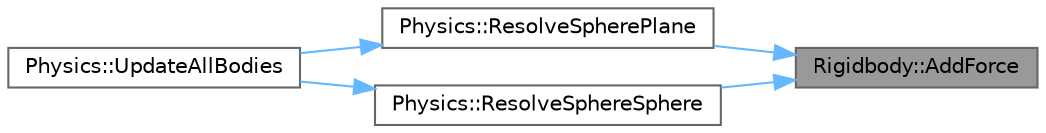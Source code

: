 digraph "Rigidbody::AddForce"
{
 // LATEX_PDF_SIZE
  bgcolor="transparent";
  edge [fontname=Helvetica,fontsize=10,labelfontname=Helvetica,labelfontsize=10];
  node [fontname=Helvetica,fontsize=10,shape=box,height=0.2,width=0.4];
  rankdir="RL";
  Node1 [label="Rigidbody::AddForce",height=0.2,width=0.4,color="gray40", fillcolor="grey60", style="filled", fontcolor="black",tooltip="Adds force, factoring in mass"];
  Node1 -> Node2 [dir="back",color="steelblue1",style="solid"];
  Node2 [label="Physics::ResolveSpherePlane",height=0.2,width=0.4,color="grey40", fillcolor="white", style="filled",URL="$class_physics.html#a736d261010f60931a23fb0ce91700225",tooltip="Resolves a collision between one sphere RigidBody and one plane RigidBody"];
  Node2 -> Node3 [dir="back",color="steelblue1",style="solid"];
  Node3 [label="Physics::UpdateAllBodies",height=0.2,width=0.4,color="grey40", fillcolor="white", style="filled",URL="$class_physics.html#a5dcd928dfbdca3feaefc1d9ca070683a",tooltip="Executes the physics tick on all physics objects in vector"];
  Node1 -> Node4 [dir="back",color="steelblue1",style="solid"];
  Node4 [label="Physics::ResolveSphereSphere",height=0.2,width=0.4,color="grey40", fillcolor="white", style="filled",URL="$class_physics.html#aa343c30848ec0030d0c73719cbcabc05",tooltip="Resolves a collision between two sphere Rigidbodies"];
  Node4 -> Node3 [dir="back",color="steelblue1",style="solid"];
}
